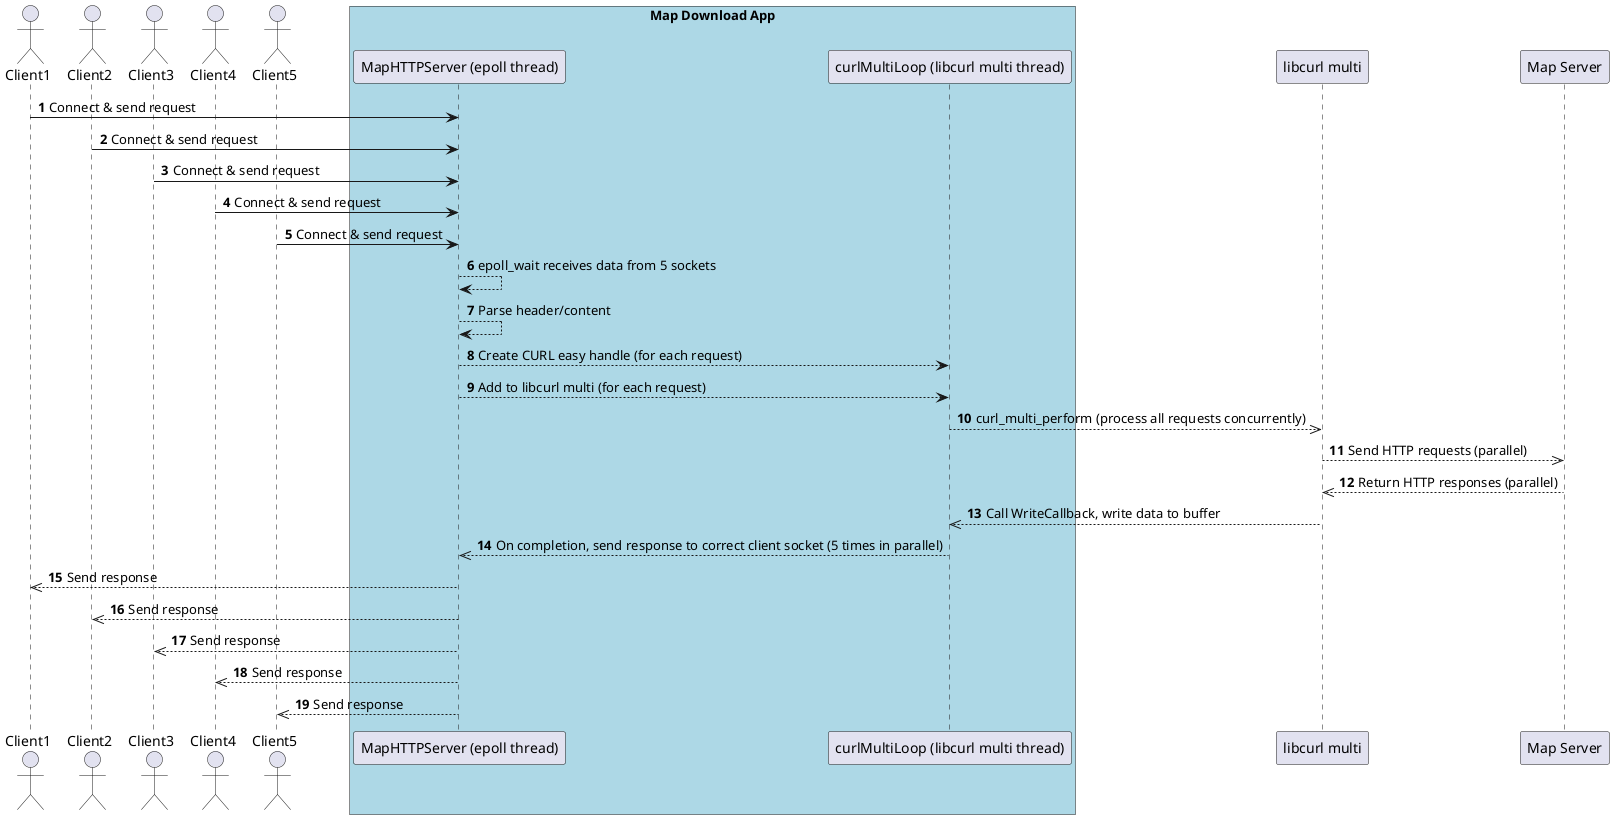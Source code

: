 @startuml
autonumber
actor Client1
actor Client2
actor Client3
actor Client4
actor Client5

box "Map Download App" #LightBlue
  participant "MapHTTPServer (epoll thread)" as Server
  participant "curlMultiLoop (libcurl multi thread)" as CurlThread
end box
participant CurlMulti as "libcurl multi"
participant MapServer as "Map Server"

Client1 -> Server: Connect & send request
Client2 -> Server: Connect & send request
Client3 -> Server: Connect & send request
Client4 -> Server: Connect & send request
Client5 -> Server: Connect & send request

Server --> Server: epoll_wait receives data from 5 sockets
Server --> Server: Parse header/content
Server --> CurlThread: Create CURL easy handle (for each request)
Server --> CurlThread: Add to libcurl multi (for each request)
CurlThread -->> CurlMulti: curl_multi_perform (process all requests concurrently)
CurlMulti -->> MapServer: Send HTTP requests (parallel)
MapServer -->> CurlMulti: Return HTTP responses (parallel)
CurlMulti -->> CurlThread: Call WriteCallback, write data to buffer
CurlThread -->> Server: On completion, send response to correct client socket (5 times in parallel)
Server -->> Client1: Send response
Server -->> Client2: Send response
Server -->> Client3: Send response
Server -->> Client4: Send response
Server -->> Client5: Send response
@enduml